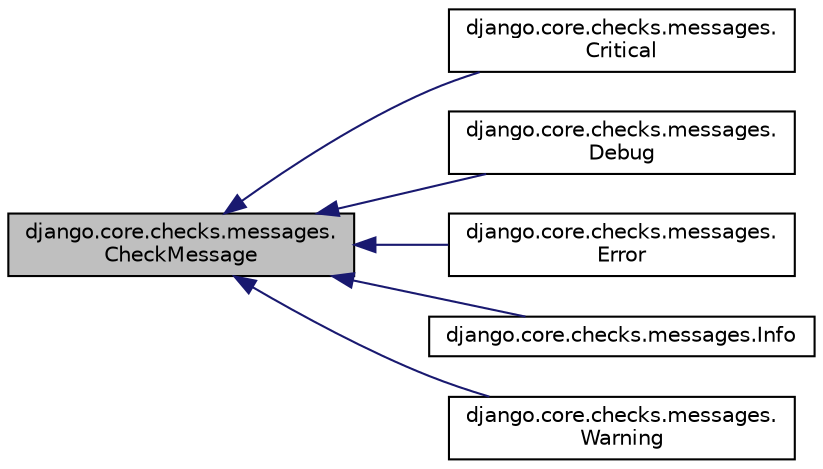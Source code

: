 digraph "django.core.checks.messages.CheckMessage"
{
 // LATEX_PDF_SIZE
  edge [fontname="Helvetica",fontsize="10",labelfontname="Helvetica",labelfontsize="10"];
  node [fontname="Helvetica",fontsize="10",shape=record];
  rankdir="LR";
  Node1 [label="django.core.checks.messages.\lCheckMessage",height=0.2,width=0.4,color="black", fillcolor="grey75", style="filled", fontcolor="black",tooltip=" "];
  Node1 -> Node2 [dir="back",color="midnightblue",fontsize="10",style="solid",fontname="Helvetica"];
  Node2 [label="django.core.checks.messages.\lCritical",height=0.2,width=0.4,color="black", fillcolor="white", style="filled",URL="$d4/d0a/classdjango_1_1core_1_1checks_1_1messages_1_1_critical.html",tooltip=" "];
  Node1 -> Node3 [dir="back",color="midnightblue",fontsize="10",style="solid",fontname="Helvetica"];
  Node3 [label="django.core.checks.messages.\lDebug",height=0.2,width=0.4,color="black", fillcolor="white", style="filled",URL="$d4/d7f/classdjango_1_1core_1_1checks_1_1messages_1_1_debug.html",tooltip=" "];
  Node1 -> Node4 [dir="back",color="midnightblue",fontsize="10",style="solid",fontname="Helvetica"];
  Node4 [label="django.core.checks.messages.\lError",height=0.2,width=0.4,color="black", fillcolor="white", style="filled",URL="$dd/db8/classdjango_1_1core_1_1checks_1_1messages_1_1_error.html",tooltip=" "];
  Node1 -> Node5 [dir="back",color="midnightblue",fontsize="10",style="solid",fontname="Helvetica"];
  Node5 [label="django.core.checks.messages.Info",height=0.2,width=0.4,color="black", fillcolor="white", style="filled",URL="$d5/d83/classdjango_1_1core_1_1checks_1_1messages_1_1_info.html",tooltip=" "];
  Node1 -> Node6 [dir="back",color="midnightblue",fontsize="10",style="solid",fontname="Helvetica"];
  Node6 [label="django.core.checks.messages.\lWarning",height=0.2,width=0.4,color="black", fillcolor="white", style="filled",URL="$d0/d43/classdjango_1_1core_1_1checks_1_1messages_1_1_warning.html",tooltip=" "];
}
